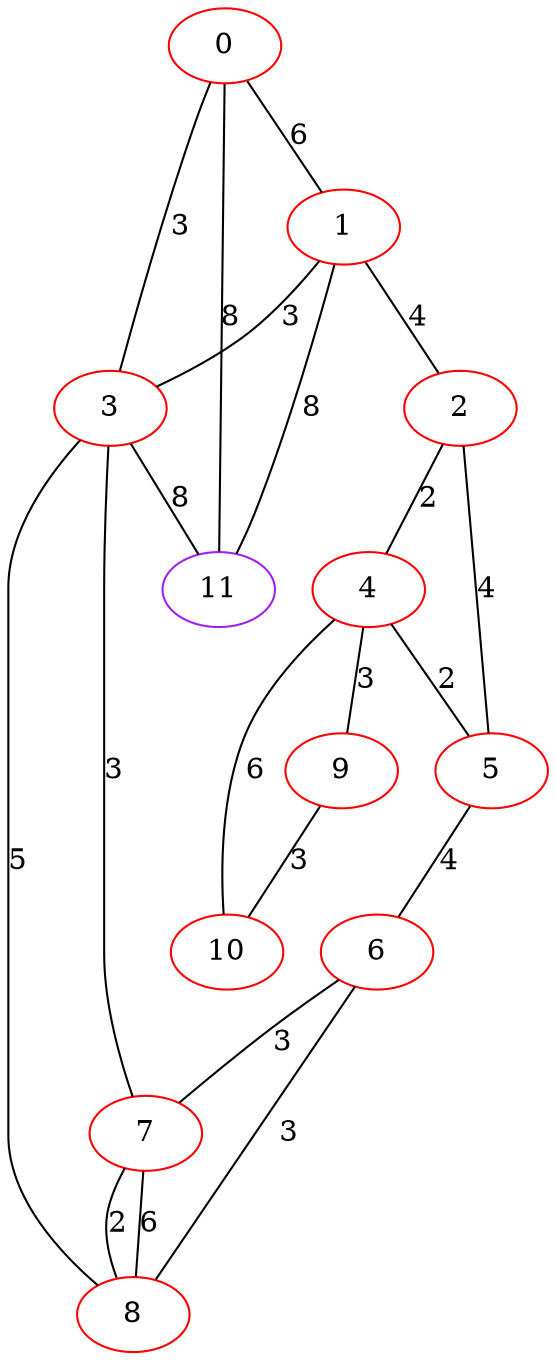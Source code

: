 graph "" {
0 [color=red, weight=1];
1 [color=red, weight=1];
2 [color=red, weight=1];
3 [color=red, weight=1];
4 [color=red, weight=1];
5 [color=red, weight=1];
6 [color=red, weight=1];
7 [color=red, weight=1];
8 [color=red, weight=1];
9 [color=red, weight=1];
10 [color=red, weight=1];
11 [color=purple, weight=4];
0 -- 11  [key=0, label=8];
0 -- 1  [key=0, label=6];
0 -- 3  [key=0, label=3];
1 -- 11  [key=0, label=8];
1 -- 2  [key=0, label=4];
1 -- 3  [key=0, label=3];
2 -- 4  [key=0, label=2];
2 -- 5  [key=0, label=4];
3 -- 8  [key=0, label=5];
3 -- 11  [key=0, label=8];
3 -- 7  [key=0, label=3];
4 -- 9  [key=0, label=3];
4 -- 10  [key=0, label=6];
4 -- 5  [key=0, label=2];
5 -- 6  [key=0, label=4];
6 -- 8  [key=0, label=3];
6 -- 7  [key=0, label=3];
7 -- 8  [key=0, label=6];
7 -- 8  [key=1, label=2];
9 -- 10  [key=0, label=3];
}
